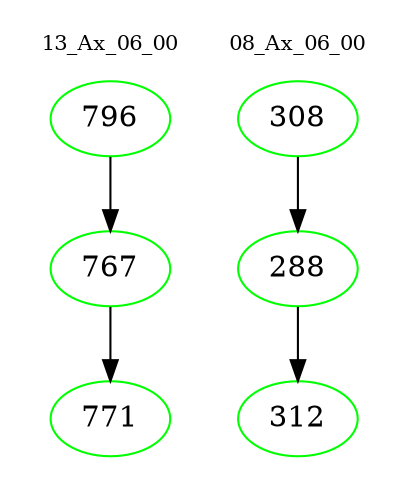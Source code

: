 digraph{
subgraph cluster_0 {
color = white
label = "13_Ax_06_00";
fontsize=10;
T0_796 [label="796", color="green"]
T0_796 -> T0_767 [color="black"]
T0_767 [label="767", color="green"]
T0_767 -> T0_771 [color="black"]
T0_771 [label="771", color="green"]
}
subgraph cluster_1 {
color = white
label = "08_Ax_06_00";
fontsize=10;
T1_308 [label="308", color="green"]
T1_308 -> T1_288 [color="black"]
T1_288 [label="288", color="green"]
T1_288 -> T1_312 [color="black"]
T1_312 [label="312", color="green"]
}
}

